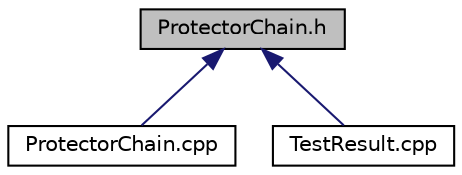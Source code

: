 digraph "ProtectorChain.h"
{
  edge [fontname="Helvetica",fontsize="10",labelfontname="Helvetica",labelfontsize="10"];
  node [fontname="Helvetica",fontsize="10",shape=record];
  Node9 [label="ProtectorChain.h",height=0.2,width=0.4,color="black", fillcolor="grey75", style="filled", fontcolor="black"];
  Node9 -> Node10 [dir="back",color="midnightblue",fontsize="10",style="solid",fontname="Helvetica"];
  Node10 [label="ProtectorChain.cpp",height=0.2,width=0.4,color="black", fillcolor="white", style="filled",URL="$_protector_chain_8cpp.html"];
  Node9 -> Node11 [dir="back",color="midnightblue",fontsize="10",style="solid",fontname="Helvetica"];
  Node11 [label="TestResult.cpp",height=0.2,width=0.4,color="black", fillcolor="white", style="filled",URL="$_test_result_8cpp.html"];
}
